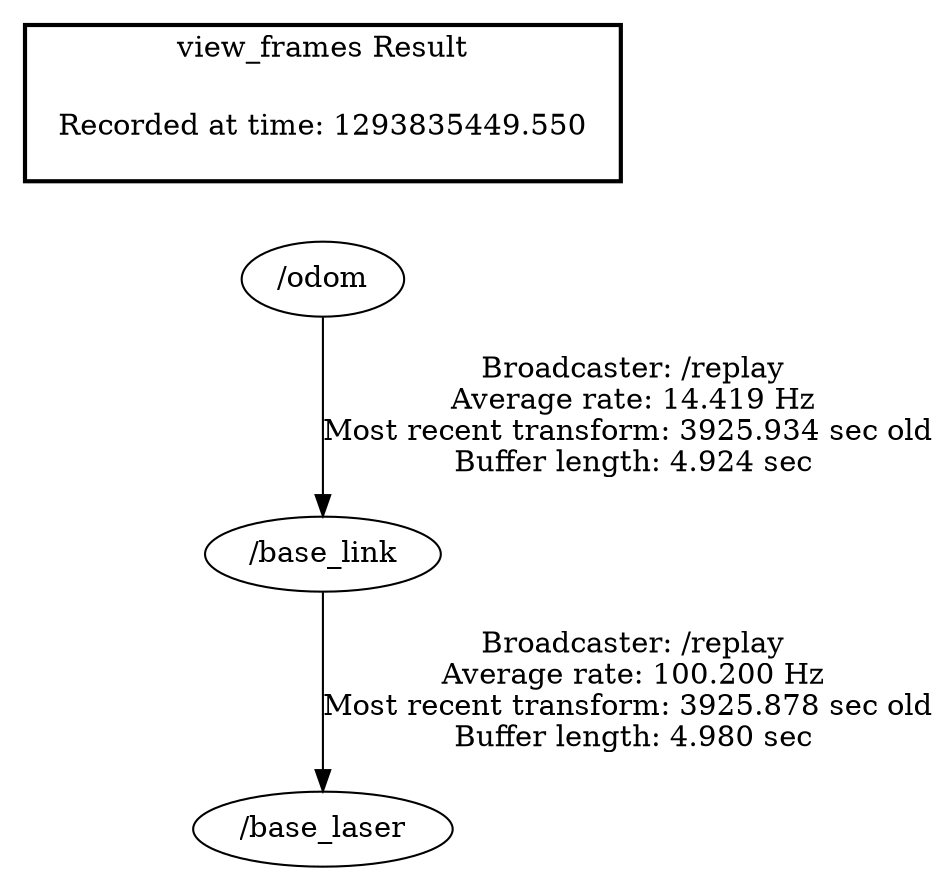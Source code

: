 digraph G {
"/base_link" -> "/base_laser"[label="Broadcaster: /replay\nAverage rate: 100.200 Hz\nMost recent transform: 3925.878 sec old \nBuffer length: 4.980 sec\n"];
"/odom" -> "/base_link"[label="Broadcaster: /replay\nAverage rate: 14.419 Hz\nMost recent transform: 3925.934 sec old \nBuffer length: 4.924 sec\n"];
edge [style=invis];
 subgraph cluster_legend { style=bold; color=black; label ="view_frames Result";
"Recorded at time: 1293835449.550"[ shape=plaintext ] ;
 }->"/odom";
}